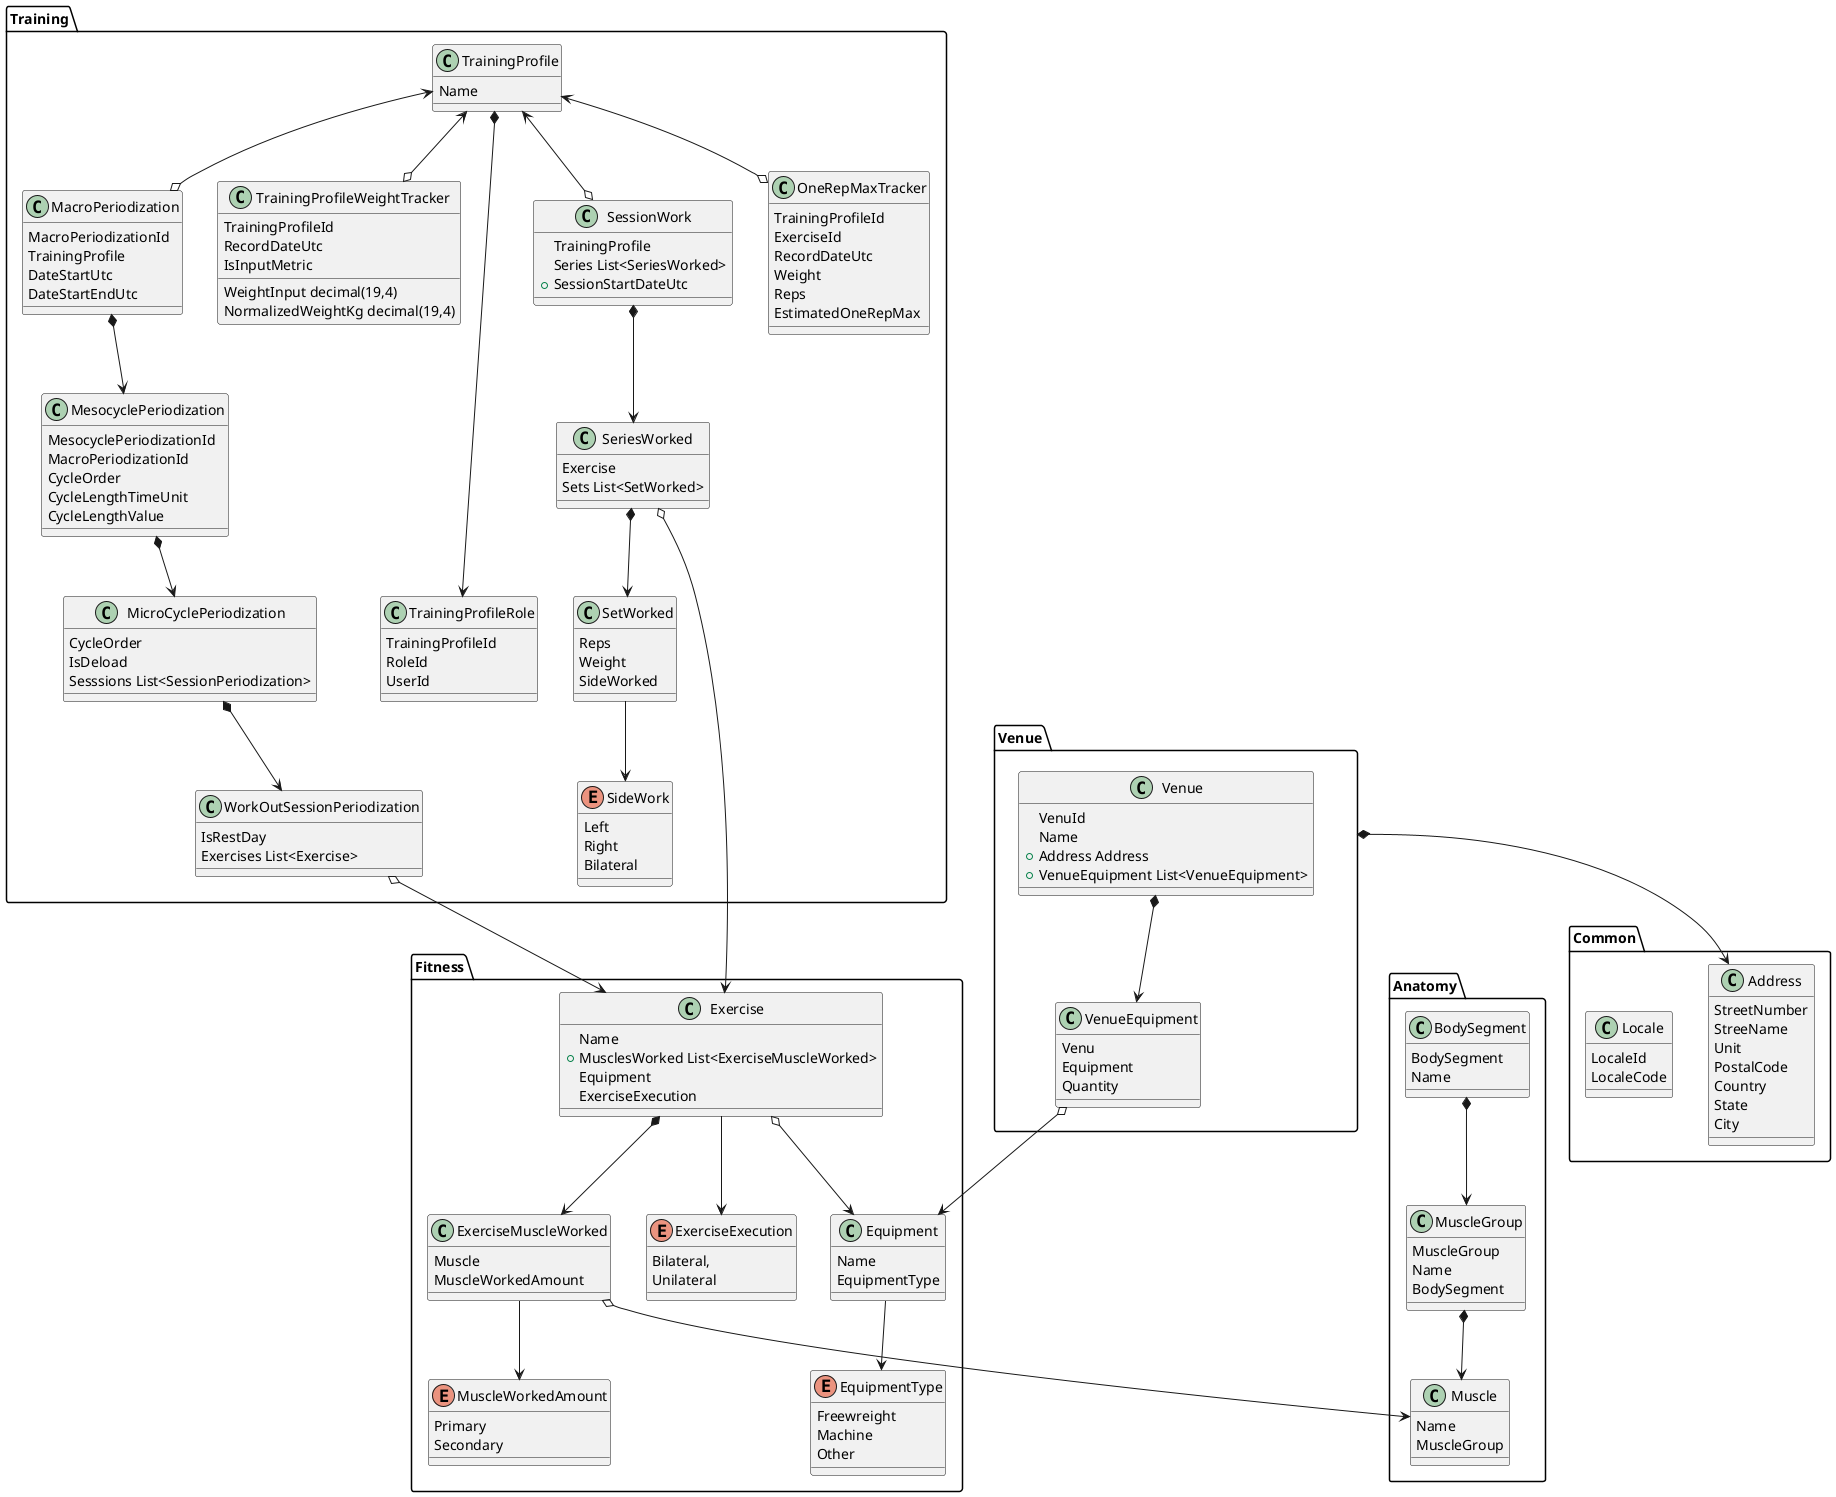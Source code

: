 @startuml

package Anatomy {
    class MuscleGroup {
        MuscleGroup
        Name
        BodySegment
    }

    class Muscle {
        Name
        MuscleGroup
    }

    class BodySegment {
        BodySegment
        Name
    }
    
    BodySegment *--> MuscleGroup
    MuscleGroup *--> Muscle
}

package Fitness {
    class Exercise {
        Name
        + MusclesWorked List<ExerciseMuscleWorked>
        Equipment        
        ExerciseExecution
    }

    class ExerciseMuscleWorked {
        Muscle
        MuscleWorkedAmount
    }

    enum MuscleWorkedAmount {
        Primary
        Secondary
    }

    class Equipment {
        Name
        EquipmentType
    }

    enum ExerciseExecution {
        Bilateral,
        Unilateral
    }
    enum EquipmentType {
        Freewreight
        Machine
        Other
    }

    Exercise *--> ExerciseMuscleWorked
    Exercise o--> Equipment
    Exercise --> ExerciseExecution
    ExerciseMuscleWorked --> MuscleWorkedAmount
    ExerciseMuscleWorked o--> Anatomy.Muscle
    Equipment --> EquipmentType
}


package Training {
    class TrainingProfile {
        Name
    }

    class MacroPeriodization
    {
        MacroPeriodizationId
        TrainingProfile
        DateStartUtc
        DateStartEndUtc
    }

    class MesocyclePeriodization
    {
        MesocyclePeriodizationId
        MacroPeriodizationId
        CycleOrder        
        CycleLengthTimeUnit
        CycleLengthValue
    }

    class MicroCyclePeriodization
    {
        CycleOrder
        IsDeload        
        Sesssions List<SessionPeriodization>
    }

    class WorkOutSessionPeriodization
    {
        IsRestDay
        Exercises List<Exercise> 
    }

    class TrainingProfileWeightTracker {
        TrainingProfileId
        RecordDateUtc
        WeightInput decimal(19,4)
        IsInputMetric
        NormalizedWeightKg decimal(19,4)
    }

    class TrainingProfileRole {
        TrainingProfileId
        RoleId
        UserId
    }

    class SessionWork {
        TrainingProfile
        Series List<SeriesWorked>
        + SessionStartDateUtc
    }

    class SeriesWorked {
        Exercise
        Sets List<SetWorked>
    }

    class SetWorked {
        Reps
        Weight
        SideWorked
    }

    class OneRepMaxTracker {
        TrainingProfileId
        ExerciseId
        RecordDateUtc
        Weight
        Reps
        EstimatedOneRepMax
    }

    enum SideWork {
        Left
        Right
        Bilateral
    }

    TrainingProfile *----> TrainingProfileRole
    TrainingProfile <--o TrainingProfileWeightTracker
    TrainingProfile <--o SessionWork
    TrainingProfile <--o OneRepMaxTracker
    TrainingProfile <--o MacroPeriodization     

    MacroPeriodization *--> MesocyclePeriodization     
    MesocyclePeriodization *--> MicroCyclePeriodization
    MicroCyclePeriodization *--> WorkOutSessionPeriodization
    WorkOutSessionPeriodization o--> Fitness.Exercise
   
    SessionWork *--> SeriesWorked
    SeriesWorked *--> SetWorked
    SetWorked --> SideWork
}

Training.SeriesWorked o--> Fitness.Exercise

package Venue {
    class Venue {
        VenuId
        Name  
        + Address Address      
        + VenueEquipment List<VenueEquipment>
    }

    class VenueEquipment {
        Venu
        Equipment
        Quantity
    }

    
    
    Venue *--> VenueEquipment
    
}

VenueEquipment o--> Fitness.Equipment

Venue *--> Common.Address

package Common {
    class Address {
        StreetNumber
        StreeName
        Unit
        PostalCode
        Country
        State
        City
    }

    class Locale {
        LocaleId
        LocaleCode
    }
}
@enduml